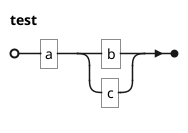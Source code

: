 {
  "sha1": "9ao4zav418tzp1ys8op23s3xd37ra81",
  "insertion": {
    "when": "2024-05-30T20:48:21.638Z",
    "url": "https://en.wikipedia.org/wiki/Extended_Backus%E2%80%93Naur_form",
    "user": "plantuml@gmail.com"
  }
}
@startebnf
test = "a" , ( "b"  | "c" );
@endebnf
